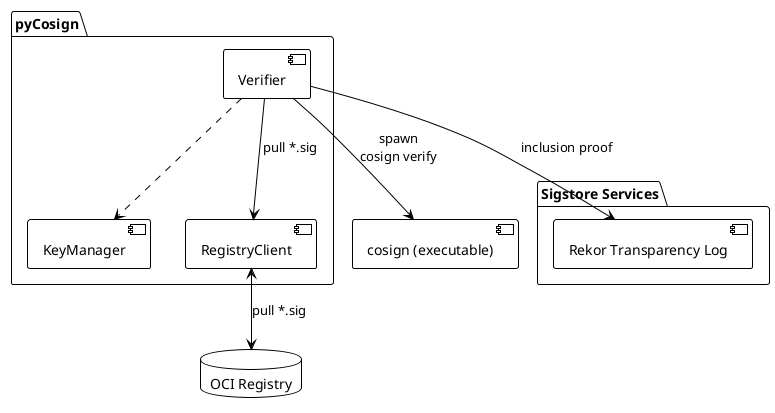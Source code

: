 @startuml Component_pyCosign_Verifier
!theme plain
package "pyCosign" {
  [Verifier]
  [KeyManager]
  [RegistryClient]
}
component "cosign (executable)" as CosignCLI
package "Sigstore Services" {
  [Rekor Transparency Log]
}
database "OCI Registry" as Registry
[Verifier] ..> [KeyManager]
[Verifier] --> CosignCLI      : spawn\ncosign verify
[Verifier] --> [RegistryClient] : pull *.sig
[Verifier] --> [Rekor Transparency Log] : inclusion proof
[RegistryClient] <--> Registry : pull *.sig
@enduml
